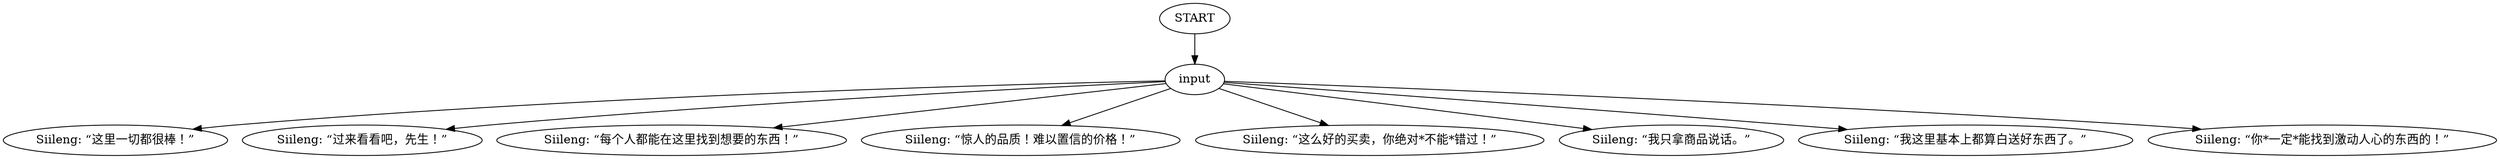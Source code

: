 # JAM / HUMANITARIAN AID barks
# Things Siileng says.
# ==================================================
digraph G {
	  0 [label="START"];
	  1 [label="input"];
	  2 [label="Siileng: “这里一切都很棒！”"];
	  4 [label="Siileng: “过来看看吧，先生！”"];
	  5 [label="Siileng: “每个人都能在这里找到想要的东西！”"];
	  6 [label="Siileng: “惊人的品质！难以置信的价格！”"];
	  7 [label="Siileng: “这么好的买卖，你绝对*不能*错过！”"];
	  8 [label="Siileng: “我只拿商品说话。”"];
	  9 [label="Siileng: “我这里基本上都算白送好东西了。”"];
	  10 [label="Siileng: “你*一定*能找到激动人心的东西的！”"];
	  0 -> 1
	  1 -> 2
	  1 -> 4
	  1 -> 5
	  1 -> 6
	  1 -> 7
	  1 -> 8
	  1 -> 9
	  1 -> 10
}

